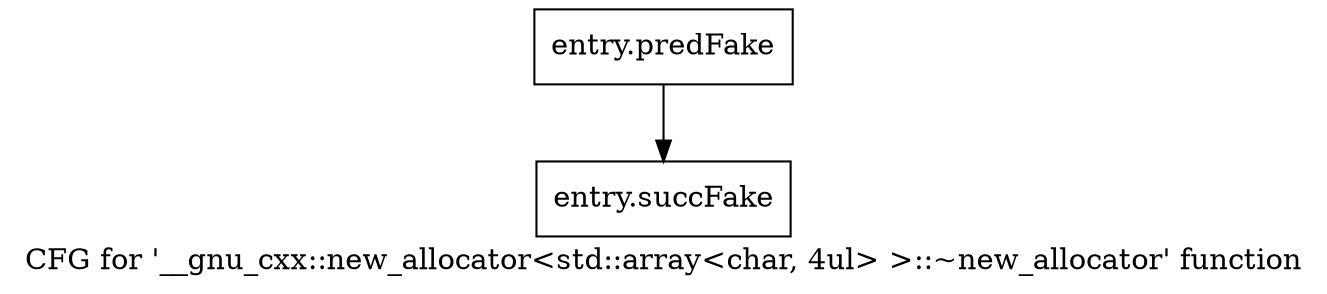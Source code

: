 digraph "CFG for '__gnu_cxx::new_allocator\<std::array\<char, 4ul\> \>::~new_allocator' function" {
	label="CFG for '__gnu_cxx::new_allocator\<std::array\<char, 4ul\> \>::~new_allocator' function";

	Node0x43e2880 [shape=record,filename="",linenumber="",label="{entry.predFake}"];
	Node0x43e2880 -> Node0x441efb0[ callList="" memoryops="" filename="/tools/Xilinx/Vitis_HLS/2022.1/tps/lnx64/gcc-8.3.0/lib/gcc/x86_64-pc-linux-gnu/8.3.0/../../../../include/c++/8.3.0/ext/new_allocator.h" execusionnum="0"];
	Node0x441efb0 [shape=record,filename="/tools/Xilinx/Vitis_HLS/2022.1/tps/lnx64/gcc-8.3.0/lib/gcc/x86_64-pc-linux-gnu/8.3.0/../../../../include/c++/8.3.0/ext/new_allocator.h",linenumber="86",label="{entry.succFake}"];
}
